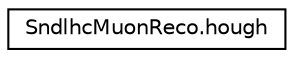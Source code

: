digraph "Graphical Class Hierarchy"
{
 // LATEX_PDF_SIZE
  edge [fontname="Helvetica",fontsize="10",labelfontname="Helvetica",labelfontsize="10"];
  node [fontname="Helvetica",fontsize="10",shape=record];
  rankdir="LR";
  Node0 [label="SndlhcMuonReco.hough",height=0.2,width=0.4,color="black", fillcolor="white", style="filled",URL="$classSndlhcMuonReco_1_1hough.html",tooltip=" "];
}
